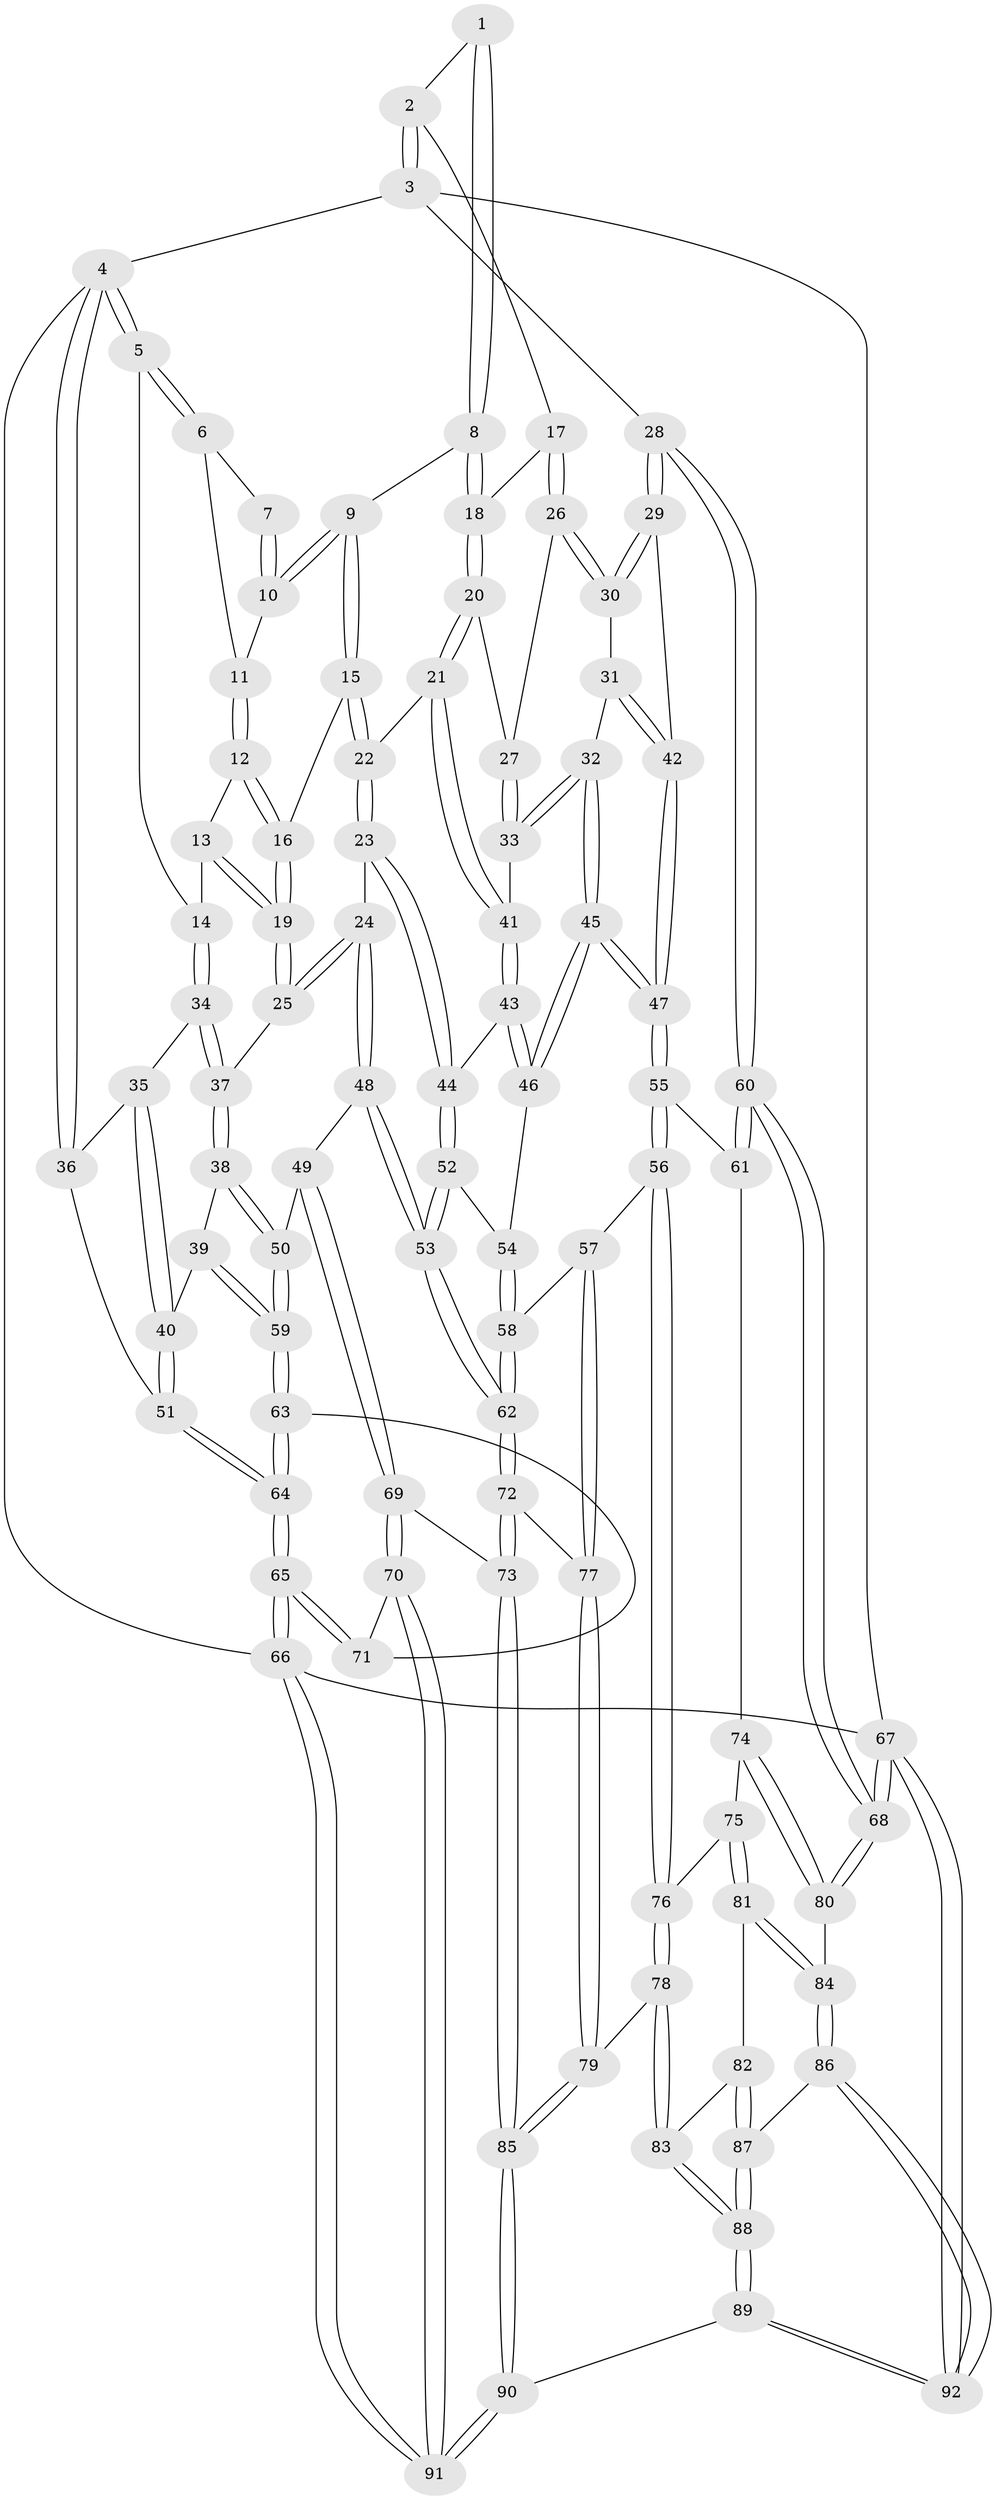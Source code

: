 // coarse degree distribution, {6: 0.1388888888888889, 9: 0.027777777777777776, 4: 0.3888888888888889, 5: 0.19444444444444445, 3: 0.2222222222222222, 8: 0.027777777777777776}
// Generated by graph-tools (version 1.1) at 2025/21/03/04/25 18:21:26]
// undirected, 92 vertices, 227 edges
graph export_dot {
graph [start="1"]
  node [color=gray90,style=filled];
  1 [pos="+0.6311955542197814+0"];
  2 [pos="+0.924690556121604+0"];
  3 [pos="+1+0"];
  4 [pos="+0+0"];
  5 [pos="+0+0"];
  6 [pos="+0.2551727886360883+0"];
  7 [pos="+0.5030079750824294+0"];
  8 [pos="+0.5386884979071959+0.11795357349665647"];
  9 [pos="+0.5166954820895066+0.11921020551972158"];
  10 [pos="+0.49564665543031755+0.0612060679394841"];
  11 [pos="+0.31934989995942+0"];
  12 [pos="+0.32292383815961795+0.022720179233191636"];
  13 [pos="+0.2675722295335523+0.12226040588977512"];
  14 [pos="+0.17869264676635566+0.17403655650804173"];
  15 [pos="+0.47831710531127825+0.14758873518555873"];
  16 [pos="+0.4377586683055682+0.15409591077067514"];
  17 [pos="+0.8098914330504315+0.04052710666782999"];
  18 [pos="+0.606530691379727+0.1290096972105041"];
  19 [pos="+0.3808993963289587+0.21114785782187984"];
  20 [pos="+0.6133921661957945+0.24124411584838135"];
  21 [pos="+0.603377980914272+0.29158501540942644"];
  22 [pos="+0.5273253417607987+0.30000004282233217"];
  23 [pos="+0.446356473818881+0.375982506394883"];
  24 [pos="+0.4113700033649736+0.37386717665023295"];
  25 [pos="+0.34392005798228004+0.30865829970160163"];
  26 [pos="+0.816812776403957+0.09409908993709751"];
  27 [pos="+0.726992869872338+0.22215944980607652"];
  28 [pos="+1+0.3484339091330236"];
  29 [pos="+1+0.34097402425023027"];
  30 [pos="+0.8611789424381915+0.20030106555194144"];
  31 [pos="+0.8595510212416155+0.20731155813823604"];
  32 [pos="+0.7769726879219789+0.3642022877597932"];
  33 [pos="+0.7001683030959558+0.3001265491351415"];
  34 [pos="+0.17753168833893365+0.18132781480403382"];
  35 [pos="+0.07184554881183644+0.18920579288015904"];
  36 [pos="+0+0"];
  37 [pos="+0.19826456042212914+0.3076737321066888"];
  38 [pos="+0.18475569934150388+0.3225784760357554"];
  39 [pos="+0+0.3803754364063905"];
  40 [pos="+0+0.37450348811979783"];
  41 [pos="+0.6201100592407522+0.30592597172079206"];
  42 [pos="+0.9169806636113133+0.38979337426681626"];
  43 [pos="+0.6301556698838798+0.3921436842749303"];
  44 [pos="+0.5144342928165334+0.44096513516629443"];
  45 [pos="+0.7885644131841807+0.4546518078976401"];
  46 [pos="+0.7031541985531015+0.45301198451567243"];
  47 [pos="+0.805463864519304+0.46922262265646597"];
  48 [pos="+0.3424073144541276+0.5194107487141668"];
  49 [pos="+0.2963144759738797+0.5543658660828307"];
  50 [pos="+0.22977409503365523+0.5464592775489491"];
  51 [pos="+0+0.3746718798251686"];
  52 [pos="+0.5355510100609195+0.5091582095978567"];
  53 [pos="+0.5245068782200384+0.574521976267376"];
  54 [pos="+0.672543321869225+0.4764650900206953"];
  55 [pos="+0.8272841497047599+0.5343080930917894"];
  56 [pos="+0.7708381476674792+0.6151578179556235"];
  57 [pos="+0.7460913192137453+0.6168603046370352"];
  58 [pos="+0.6346436950351435+0.5899094223102553"];
  59 [pos="+0.16529095550530964+0.5869866082686839"];
  60 [pos="+1+0.6623818873282088"];
  61 [pos="+0.8863636050521696+0.5581730724969243"];
  62 [pos="+0.5374184929580317+0.6168598181378847"];
  63 [pos="+0.14766522031343335+0.6201894072628683"];
  64 [pos="+0+0.6793139775711325"];
  65 [pos="+0+0.8861546156268977"];
  66 [pos="+0+1"];
  67 [pos="+1+1"];
  68 [pos="+1+0.6708183286966242"];
  69 [pos="+0.4087078265759486+0.7617289892722933"];
  70 [pos="+0.23781439529175377+0.8670476596292624"];
  71 [pos="+0.16343908888105282+0.7028717714601633"];
  72 [pos="+0.5162258025975481+0.7100425091446667"];
  73 [pos="+0.41956032640642643+0.761696541087667"];
  74 [pos="+0.8686017531239064+0.7442160545163884"];
  75 [pos="+0.8228025194625829+0.7497278712309835"];
  76 [pos="+0.7796909055893968+0.7156545368134575"];
  77 [pos="+0.5783662126098956+0.7387141259277006"];
  78 [pos="+0.6629841718865194+0.7907603015914176"];
  79 [pos="+0.646555264500406+0.793107765657383"];
  80 [pos="+1+0.7505249334720626"];
  81 [pos="+0.8219567969183992+0.7880151468817749"];
  82 [pos="+0.795410150142866+0.8438088110312826"];
  83 [pos="+0.7690395106265114+0.861907465798878"];
  84 [pos="+0.9153692423465721+0.8794948371634622"];
  85 [pos="+0.6059185337369586+1"];
  86 [pos="+0.9009662301903916+0.9096378933403544"];
  87 [pos="+0.8986074570158565+0.9098896695825132"];
  88 [pos="+0.7575020903454427+0.9706774007643393"];
  89 [pos="+0.6195896761225784+1"];
  90 [pos="+0.6124556537805435+1"];
  91 [pos="+0.018085095873921302+1"];
  92 [pos="+1+1"];
  1 -- 2;
  1 -- 8;
  1 -- 8;
  2 -- 3;
  2 -- 3;
  2 -- 17;
  3 -- 4;
  3 -- 28;
  3 -- 67;
  4 -- 5;
  4 -- 5;
  4 -- 36;
  4 -- 36;
  4 -- 66;
  5 -- 6;
  5 -- 6;
  5 -- 14;
  6 -- 7;
  6 -- 11;
  7 -- 10;
  7 -- 10;
  8 -- 9;
  8 -- 18;
  8 -- 18;
  9 -- 10;
  9 -- 10;
  9 -- 15;
  9 -- 15;
  10 -- 11;
  11 -- 12;
  11 -- 12;
  12 -- 13;
  12 -- 16;
  12 -- 16;
  13 -- 14;
  13 -- 19;
  13 -- 19;
  14 -- 34;
  14 -- 34;
  15 -- 16;
  15 -- 22;
  15 -- 22;
  16 -- 19;
  16 -- 19;
  17 -- 18;
  17 -- 26;
  17 -- 26;
  18 -- 20;
  18 -- 20;
  19 -- 25;
  19 -- 25;
  20 -- 21;
  20 -- 21;
  20 -- 27;
  21 -- 22;
  21 -- 41;
  21 -- 41;
  22 -- 23;
  22 -- 23;
  23 -- 24;
  23 -- 44;
  23 -- 44;
  24 -- 25;
  24 -- 25;
  24 -- 48;
  24 -- 48;
  25 -- 37;
  26 -- 27;
  26 -- 30;
  26 -- 30;
  27 -- 33;
  27 -- 33;
  28 -- 29;
  28 -- 29;
  28 -- 60;
  28 -- 60;
  29 -- 30;
  29 -- 30;
  29 -- 42;
  30 -- 31;
  31 -- 32;
  31 -- 42;
  31 -- 42;
  32 -- 33;
  32 -- 33;
  32 -- 45;
  32 -- 45;
  33 -- 41;
  34 -- 35;
  34 -- 37;
  34 -- 37;
  35 -- 36;
  35 -- 40;
  35 -- 40;
  36 -- 51;
  37 -- 38;
  37 -- 38;
  38 -- 39;
  38 -- 50;
  38 -- 50;
  39 -- 40;
  39 -- 59;
  39 -- 59;
  40 -- 51;
  40 -- 51;
  41 -- 43;
  41 -- 43;
  42 -- 47;
  42 -- 47;
  43 -- 44;
  43 -- 46;
  43 -- 46;
  44 -- 52;
  44 -- 52;
  45 -- 46;
  45 -- 46;
  45 -- 47;
  45 -- 47;
  46 -- 54;
  47 -- 55;
  47 -- 55;
  48 -- 49;
  48 -- 53;
  48 -- 53;
  49 -- 50;
  49 -- 69;
  49 -- 69;
  50 -- 59;
  50 -- 59;
  51 -- 64;
  51 -- 64;
  52 -- 53;
  52 -- 53;
  52 -- 54;
  53 -- 62;
  53 -- 62;
  54 -- 58;
  54 -- 58;
  55 -- 56;
  55 -- 56;
  55 -- 61;
  56 -- 57;
  56 -- 76;
  56 -- 76;
  57 -- 58;
  57 -- 77;
  57 -- 77;
  58 -- 62;
  58 -- 62;
  59 -- 63;
  59 -- 63;
  60 -- 61;
  60 -- 61;
  60 -- 68;
  60 -- 68;
  61 -- 74;
  62 -- 72;
  62 -- 72;
  63 -- 64;
  63 -- 64;
  63 -- 71;
  64 -- 65;
  64 -- 65;
  65 -- 66;
  65 -- 66;
  65 -- 71;
  65 -- 71;
  66 -- 91;
  66 -- 91;
  66 -- 67;
  67 -- 68;
  67 -- 68;
  67 -- 92;
  67 -- 92;
  68 -- 80;
  68 -- 80;
  69 -- 70;
  69 -- 70;
  69 -- 73;
  70 -- 71;
  70 -- 91;
  70 -- 91;
  72 -- 73;
  72 -- 73;
  72 -- 77;
  73 -- 85;
  73 -- 85;
  74 -- 75;
  74 -- 80;
  74 -- 80;
  75 -- 76;
  75 -- 81;
  75 -- 81;
  76 -- 78;
  76 -- 78;
  77 -- 79;
  77 -- 79;
  78 -- 79;
  78 -- 83;
  78 -- 83;
  79 -- 85;
  79 -- 85;
  80 -- 84;
  81 -- 82;
  81 -- 84;
  81 -- 84;
  82 -- 83;
  82 -- 87;
  82 -- 87;
  83 -- 88;
  83 -- 88;
  84 -- 86;
  84 -- 86;
  85 -- 90;
  85 -- 90;
  86 -- 87;
  86 -- 92;
  86 -- 92;
  87 -- 88;
  87 -- 88;
  88 -- 89;
  88 -- 89;
  89 -- 90;
  89 -- 92;
  89 -- 92;
  90 -- 91;
  90 -- 91;
}
